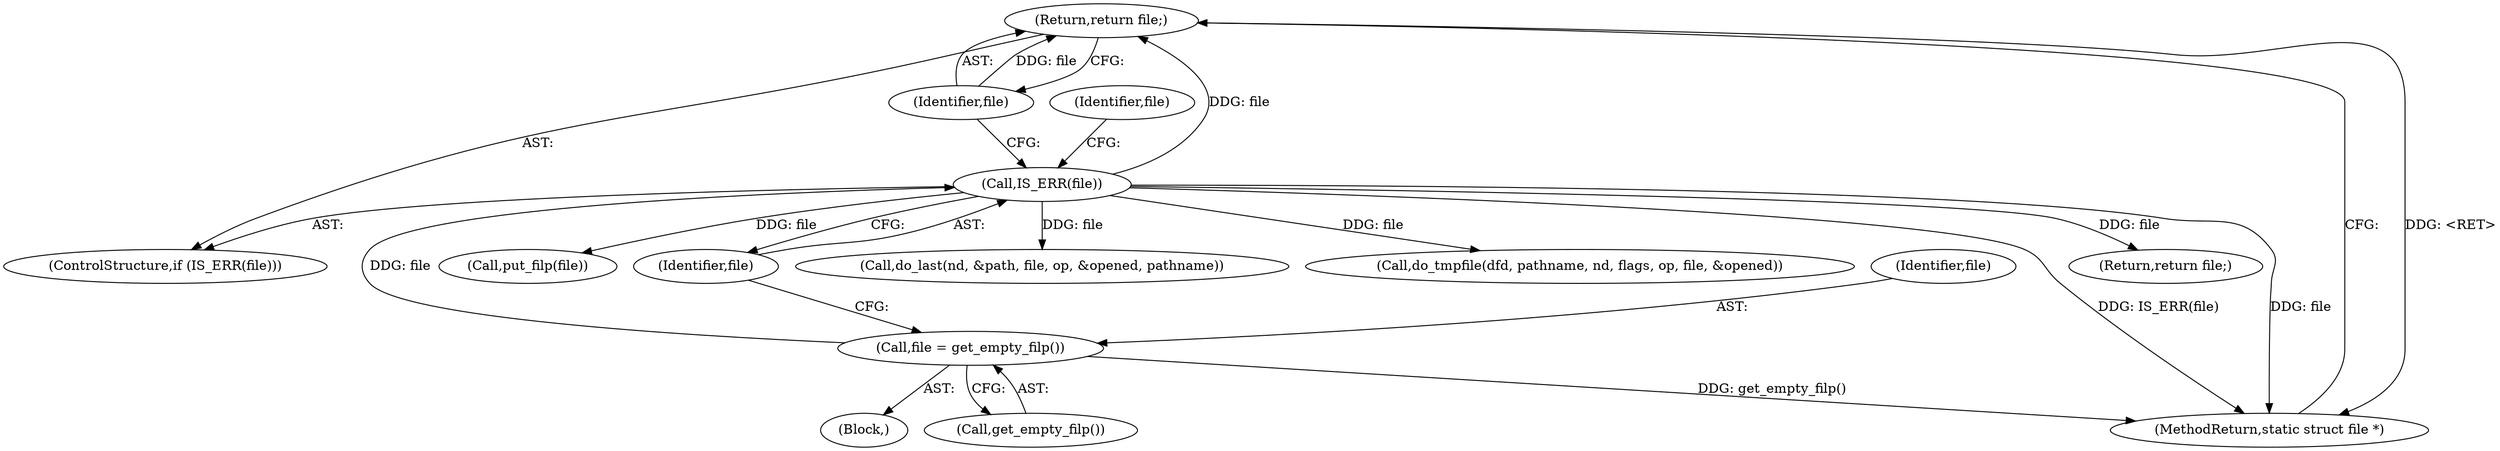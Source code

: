 digraph "0_linux_f15133df088ecadd141ea1907f2c96df67c729f0@pointer" {
"1000121" [label="(Return,return file;)"];
"1000122" [label="(Identifier,file)"];
"1000119" [label="(Call,IS_ERR(file))"];
"1000115" [label="(Call,file = get_empty_filp())"];
"1000116" [label="(Identifier,file)"];
"1000121" [label="(Return,return file;)"];
"1000117" [label="(Call,get_empty_filp())"];
"1000302" [label="(MethodReturn,static struct file *)"];
"1000119" [label="(Call,IS_ERR(file))"];
"1000122" [label="(Identifier,file)"];
"1000125" [label="(Identifier,file)"];
"1000300" [label="(Return,return file;)"];
"1000271" [label="(Call,put_filp(file))"];
"1000107" [label="(Block,)"];
"1000115" [label="(Call,file = get_empty_filp())"];
"1000120" [label="(Identifier,file)"];
"1000118" [label="(ControlStructure,if (IS_ERR(file)))"];
"1000163" [label="(Call,do_last(nd, &path, file, op, &opened, pathname))"];
"1000140" [label="(Call,do_tmpfile(dfd, pathname, nd, flags, op, file, &opened))"];
"1000121" -> "1000118"  [label="AST: "];
"1000121" -> "1000122"  [label="CFG: "];
"1000122" -> "1000121"  [label="AST: "];
"1000302" -> "1000121"  [label="CFG: "];
"1000121" -> "1000302"  [label="DDG: <RET>"];
"1000122" -> "1000121"  [label="DDG: file"];
"1000119" -> "1000121"  [label="DDG: file"];
"1000122" -> "1000119"  [label="CFG: "];
"1000119" -> "1000118"  [label="AST: "];
"1000119" -> "1000120"  [label="CFG: "];
"1000120" -> "1000119"  [label="AST: "];
"1000125" -> "1000119"  [label="CFG: "];
"1000119" -> "1000302"  [label="DDG: file"];
"1000119" -> "1000302"  [label="DDG: IS_ERR(file)"];
"1000115" -> "1000119"  [label="DDG: file"];
"1000119" -> "1000140"  [label="DDG: file"];
"1000119" -> "1000163"  [label="DDG: file"];
"1000119" -> "1000271"  [label="DDG: file"];
"1000119" -> "1000300"  [label="DDG: file"];
"1000115" -> "1000107"  [label="AST: "];
"1000115" -> "1000117"  [label="CFG: "];
"1000116" -> "1000115"  [label="AST: "];
"1000117" -> "1000115"  [label="AST: "];
"1000120" -> "1000115"  [label="CFG: "];
"1000115" -> "1000302"  [label="DDG: get_empty_filp()"];
}
